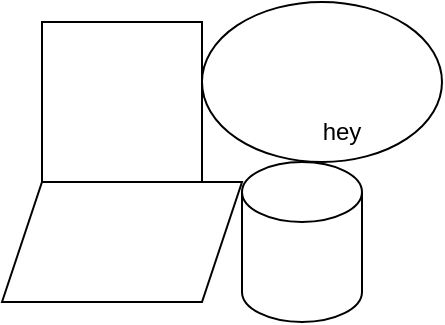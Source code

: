 <mxfile version="20.0.4" type="device"><diagram id="SUbuuILVn5DcczVmBT2m" name="Page-1"><mxGraphModel dx="1422" dy="882" grid="1" gridSize="10" guides="1" tooltips="1" connect="1" arrows="1" fold="1" page="1" pageScale="1" pageWidth="827" pageHeight="1169" math="0" shadow="0"><root><mxCell id="0"/><mxCell id="1" parent="0"/><mxCell id="uZcDBoxKk0yINRMTjYpx-1" value="" style="whiteSpace=wrap;html=1;aspect=fixed;" vertex="1" parent="1"><mxGeometry x="400" y="70" width="80" height="80" as="geometry"/></mxCell><mxCell id="uZcDBoxKk0yINRMTjYpx-2" value="" style="shape=cylinder3;whiteSpace=wrap;html=1;boundedLbl=1;backgroundOutline=1;size=15;" vertex="1" parent="1"><mxGeometry x="500" y="140" width="60" height="80" as="geometry"/></mxCell><mxCell id="uZcDBoxKk0yINRMTjYpx-3" value="" style="shape=parallelogram;perimeter=parallelogramPerimeter;whiteSpace=wrap;html=1;fixedSize=1;" vertex="1" parent="1"><mxGeometry x="380" y="150" width="120" height="60" as="geometry"/></mxCell><mxCell id="uZcDBoxKk0yINRMTjYpx-4" value="" style="ellipse;whiteSpace=wrap;html=1;" vertex="1" parent="1"><mxGeometry x="480" y="60" width="120" height="80" as="geometry"/></mxCell><mxCell id="uZcDBoxKk0yINRMTjYpx-5" value="hey&lt;br&gt;" style="text;html=1;strokeColor=none;fillColor=none;align=center;verticalAlign=middle;whiteSpace=wrap;rounded=0;" vertex="1" parent="1"><mxGeometry x="520" y="110" width="60" height="30" as="geometry"/></mxCell></root></mxGraphModel></diagram></mxfile>